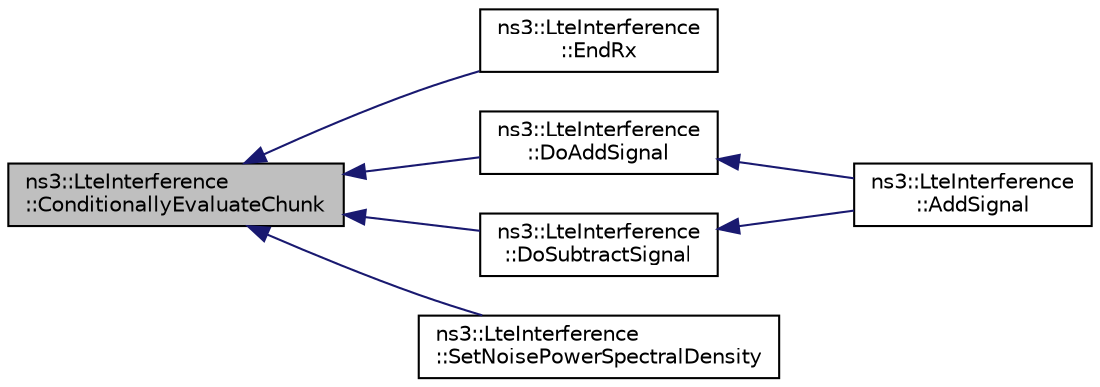 digraph "ns3::LteInterference::ConditionallyEvaluateChunk"
{
  edge [fontname="Helvetica",fontsize="10",labelfontname="Helvetica",labelfontsize="10"];
  node [fontname="Helvetica",fontsize="10",shape=record];
  rankdir="LR";
  Node1 [label="ns3::LteInterference\l::ConditionallyEvaluateChunk",height=0.2,width=0.4,color="black", fillcolor="grey75", style="filled", fontcolor="black"];
  Node1 -> Node2 [dir="back",color="midnightblue",fontsize="10",style="solid"];
  Node2 [label="ns3::LteInterference\l::EndRx",height=0.2,width=0.4,color="black", fillcolor="white", style="filled",URL="$da/d0b/classns3_1_1LteInterference.html#a41504a02d0e6e9a5a4b181e144ee7aaa"];
  Node1 -> Node3 [dir="back",color="midnightblue",fontsize="10",style="solid"];
  Node3 [label="ns3::LteInterference\l::DoAddSignal",height=0.2,width=0.4,color="black", fillcolor="white", style="filled",URL="$da/d0b/classns3_1_1LteInterference.html#ae69e96d42e7d8eef67db46d19b86fc2a"];
  Node3 -> Node4 [dir="back",color="midnightblue",fontsize="10",style="solid"];
  Node4 [label="ns3::LteInterference\l::AddSignal",height=0.2,width=0.4,color="black", fillcolor="white", style="filled",URL="$da/d0b/classns3_1_1LteInterference.html#a50f2548797e7c92c4afd06710e0f8a8a"];
  Node1 -> Node5 [dir="back",color="midnightblue",fontsize="10",style="solid"];
  Node5 [label="ns3::LteInterference\l::DoSubtractSignal",height=0.2,width=0.4,color="black", fillcolor="white", style="filled",URL="$da/d0b/classns3_1_1LteInterference.html#a0cf881018f086b6d34625336d754daa1"];
  Node5 -> Node4 [dir="back",color="midnightblue",fontsize="10",style="solid"];
  Node1 -> Node6 [dir="back",color="midnightblue",fontsize="10",style="solid"];
  Node6 [label="ns3::LteInterference\l::SetNoisePowerSpectralDensity",height=0.2,width=0.4,color="black", fillcolor="white", style="filled",URL="$da/d0b/classns3_1_1LteInterference.html#a372c2dd174d5b5339f1aa8ed0d96b1e9"];
}
